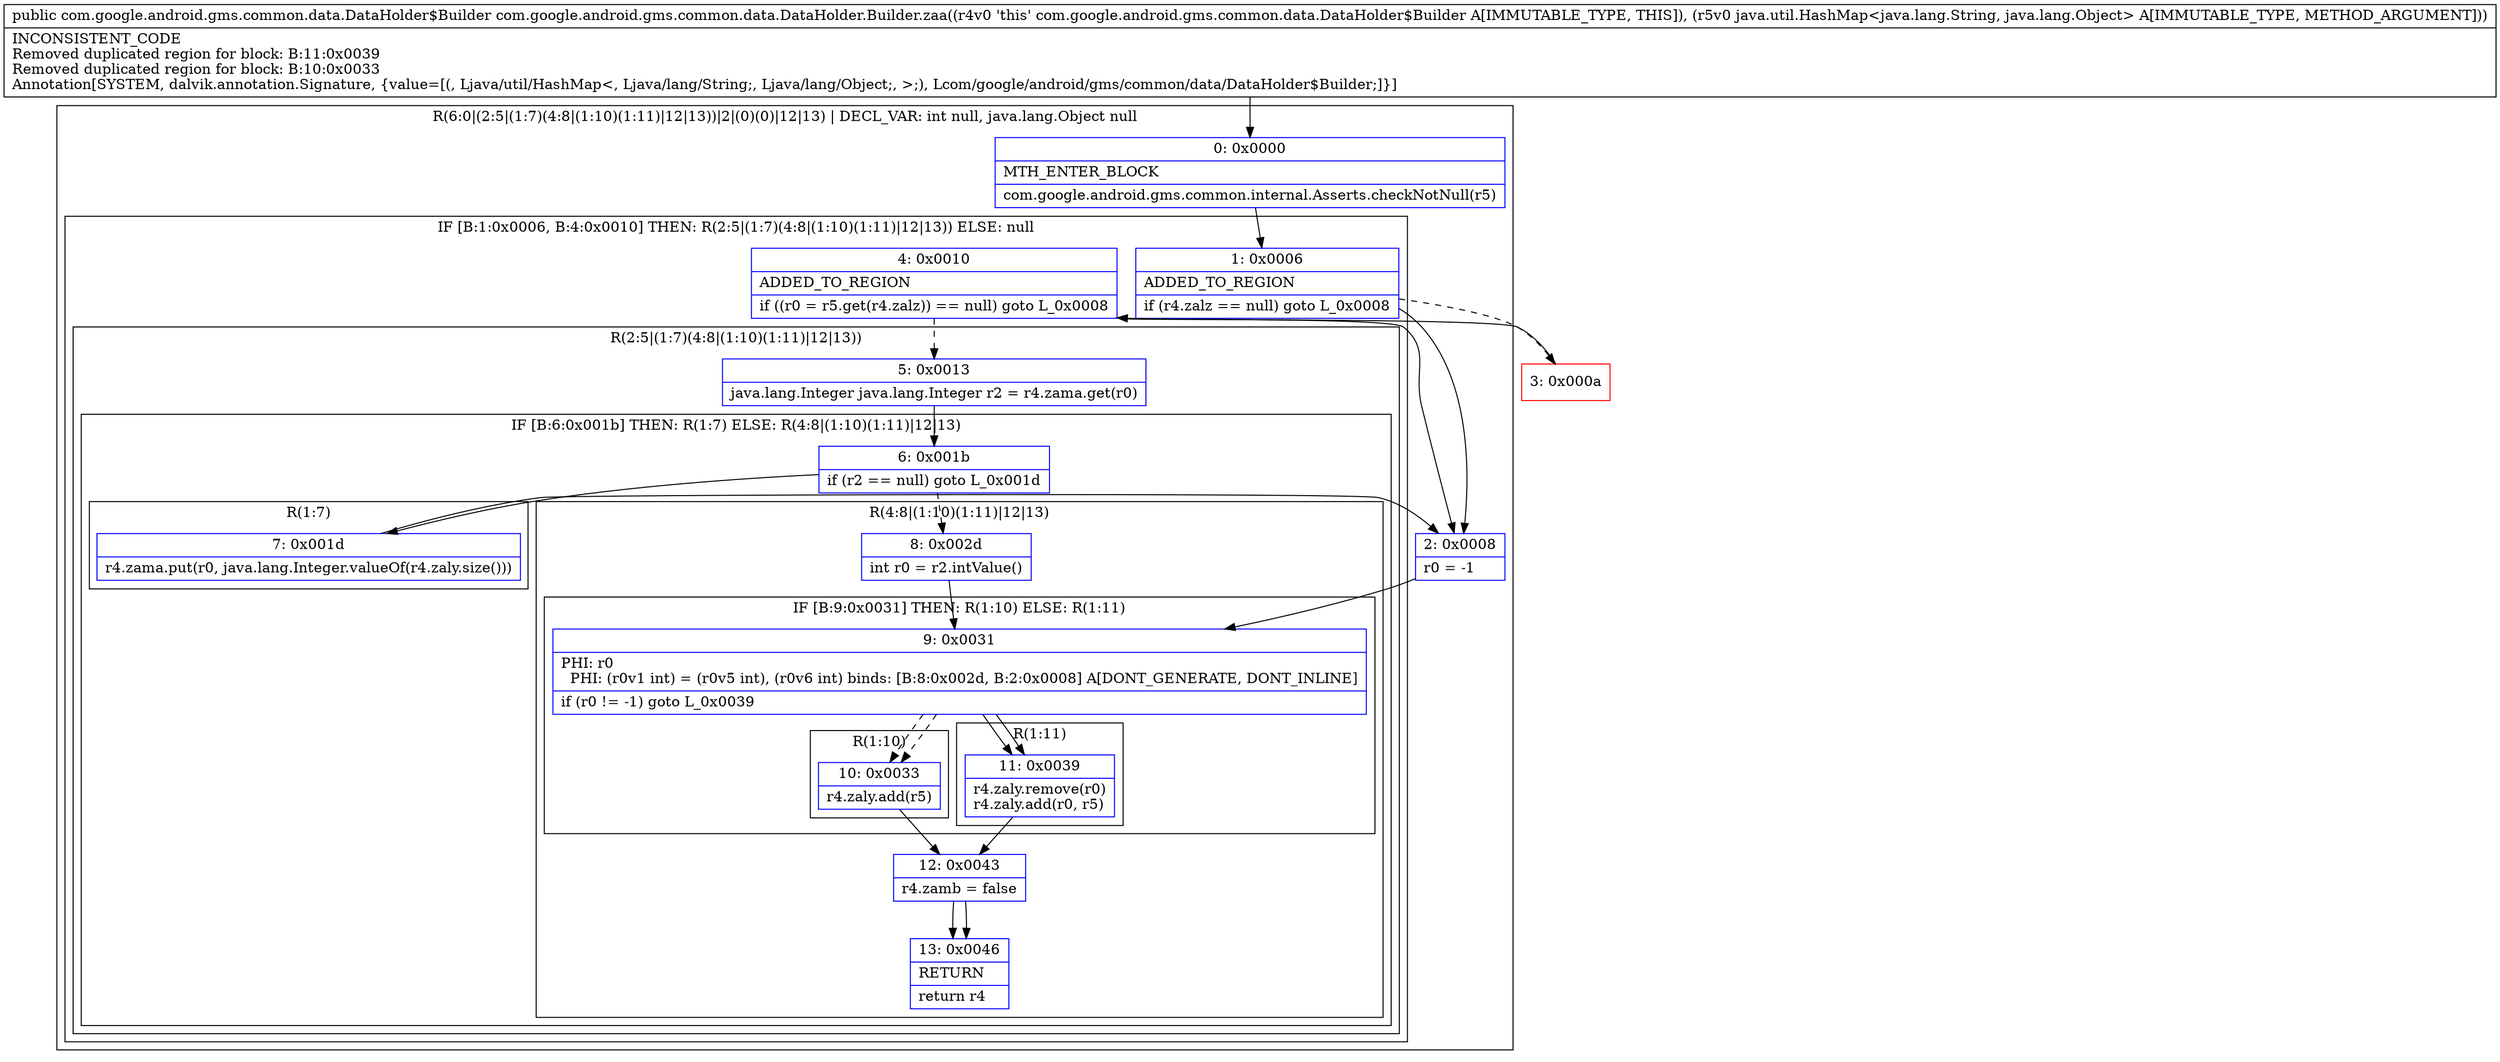 digraph "CFG forcom.google.android.gms.common.data.DataHolder.Builder.zaa(Ljava\/util\/HashMap;)Lcom\/google\/android\/gms\/common\/data\/DataHolder$Builder;" {
subgraph cluster_Region_982664420 {
label = "R(6:0|(2:5|(1:7)(4:8|(1:10)(1:11)|12|13))|2|(0)(0)|12|13) | DECL_VAR: int null, java.lang.Object null\l";
node [shape=record,color=blue];
Node_0 [shape=record,label="{0\:\ 0x0000|MTH_ENTER_BLOCK\l|com.google.android.gms.common.internal.Asserts.checkNotNull(r5)\l}"];
subgraph cluster_IfRegion_491045309 {
label = "IF [B:1:0x0006, B:4:0x0010] THEN: R(2:5|(1:7)(4:8|(1:10)(1:11)|12|13)) ELSE: null";
node [shape=record,color=blue];
Node_1 [shape=record,label="{1\:\ 0x0006|ADDED_TO_REGION\l|if (r4.zalz == null) goto L_0x0008\l}"];
Node_4 [shape=record,label="{4\:\ 0x0010|ADDED_TO_REGION\l|if ((r0 = r5.get(r4.zalz)) == null) goto L_0x0008\l}"];
subgraph cluster_Region_699885791 {
label = "R(2:5|(1:7)(4:8|(1:10)(1:11)|12|13))";
node [shape=record,color=blue];
Node_5 [shape=record,label="{5\:\ 0x0013|java.lang.Integer java.lang.Integer r2 = r4.zama.get(r0)\l}"];
subgraph cluster_IfRegion_2071180703 {
label = "IF [B:6:0x001b] THEN: R(1:7) ELSE: R(4:8|(1:10)(1:11)|12|13)";
node [shape=record,color=blue];
Node_6 [shape=record,label="{6\:\ 0x001b|if (r2 == null) goto L_0x001d\l}"];
subgraph cluster_Region_1475844795 {
label = "R(1:7)";
node [shape=record,color=blue];
Node_7 [shape=record,label="{7\:\ 0x001d|r4.zama.put(r0, java.lang.Integer.valueOf(r4.zaly.size()))\l}"];
}
subgraph cluster_Region_1284406760 {
label = "R(4:8|(1:10)(1:11)|12|13)";
node [shape=record,color=blue];
Node_8 [shape=record,label="{8\:\ 0x002d|int r0 = r2.intValue()\l}"];
subgraph cluster_IfRegion_1749531067 {
label = "IF [B:9:0x0031] THEN: R(1:10) ELSE: R(1:11)";
node [shape=record,color=blue];
Node_9 [shape=record,label="{9\:\ 0x0031|PHI: r0 \l  PHI: (r0v1 int) = (r0v5 int), (r0v6 int) binds: [B:8:0x002d, B:2:0x0008] A[DONT_GENERATE, DONT_INLINE]\l|if (r0 != \-1) goto L_0x0039\l}"];
subgraph cluster_Region_1263720169 {
label = "R(1:10)";
node [shape=record,color=blue];
Node_10 [shape=record,label="{10\:\ 0x0033|r4.zaly.add(r5)\l}"];
}
subgraph cluster_Region_1881194263 {
label = "R(1:11)";
node [shape=record,color=blue];
Node_11 [shape=record,label="{11\:\ 0x0039|r4.zaly.remove(r0)\lr4.zaly.add(r0, r5)\l}"];
}
}
Node_12 [shape=record,label="{12\:\ 0x0043|r4.zamb = false\l}"];
Node_13 [shape=record,label="{13\:\ 0x0046|RETURN\l|return r4\l}"];
}
}
}
}
Node_2 [shape=record,label="{2\:\ 0x0008|r0 = \-1\l}"];
subgraph cluster_IfRegion_468308458 {
label = "IF [B:9:0x0031] THEN: R(0) ELSE: R(0)";
node [shape=record,color=blue];
Node_9 [shape=record,label="{9\:\ 0x0031|PHI: r0 \l  PHI: (r0v1 int) = (r0v5 int), (r0v6 int) binds: [B:8:0x002d, B:2:0x0008] A[DONT_GENERATE, DONT_INLINE]\l|if (r0 != \-1) goto L_0x0039\l}"];
subgraph cluster_Region_1312172365 {
label = "R(0)";
node [shape=record,color=blue];
}
subgraph cluster_Region_319704060 {
label = "R(0)";
node [shape=record,color=blue];
}
}
Node_12 [shape=record,label="{12\:\ 0x0043|r4.zamb = false\l}"];
Node_13 [shape=record,label="{13\:\ 0x0046|RETURN\l|return r4\l}"];
}
Node_3 [shape=record,color=red,label="{3\:\ 0x000a}"];
MethodNode[shape=record,label="{public com.google.android.gms.common.data.DataHolder$Builder com.google.android.gms.common.data.DataHolder.Builder.zaa((r4v0 'this' com.google.android.gms.common.data.DataHolder$Builder A[IMMUTABLE_TYPE, THIS]), (r5v0 java.util.HashMap\<java.lang.String, java.lang.Object\> A[IMMUTABLE_TYPE, METHOD_ARGUMENT]))  | INCONSISTENT_CODE\lRemoved duplicated region for block: B:11:0x0039 \lRemoved duplicated region for block: B:10:0x0033 \lAnnotation[SYSTEM, dalvik.annotation.Signature, \{value=[(, Ljava\/util\/HashMap\<, Ljava\/lang\/String;, Ljava\/lang\/Object;, \>;), Lcom\/google\/android\/gms\/common\/data\/DataHolder$Builder;]\}]\l}"];
MethodNode -> Node_0;
Node_0 -> Node_1;
Node_1 -> Node_2;
Node_1 -> Node_3[style=dashed];
Node_4 -> Node_5[style=dashed];
Node_4 -> Node_2;
Node_5 -> Node_6;
Node_6 -> Node_7;
Node_6 -> Node_8[style=dashed];
Node_7 -> Node_2;
Node_8 -> Node_9;
Node_9 -> Node_10[style=dashed];
Node_9 -> Node_11;
Node_10 -> Node_12;
Node_11 -> Node_12;
Node_12 -> Node_13;
Node_2 -> Node_9;
Node_9 -> Node_10[style=dashed];
Node_9 -> Node_11;
Node_12 -> Node_13;
Node_3 -> Node_4;
}

